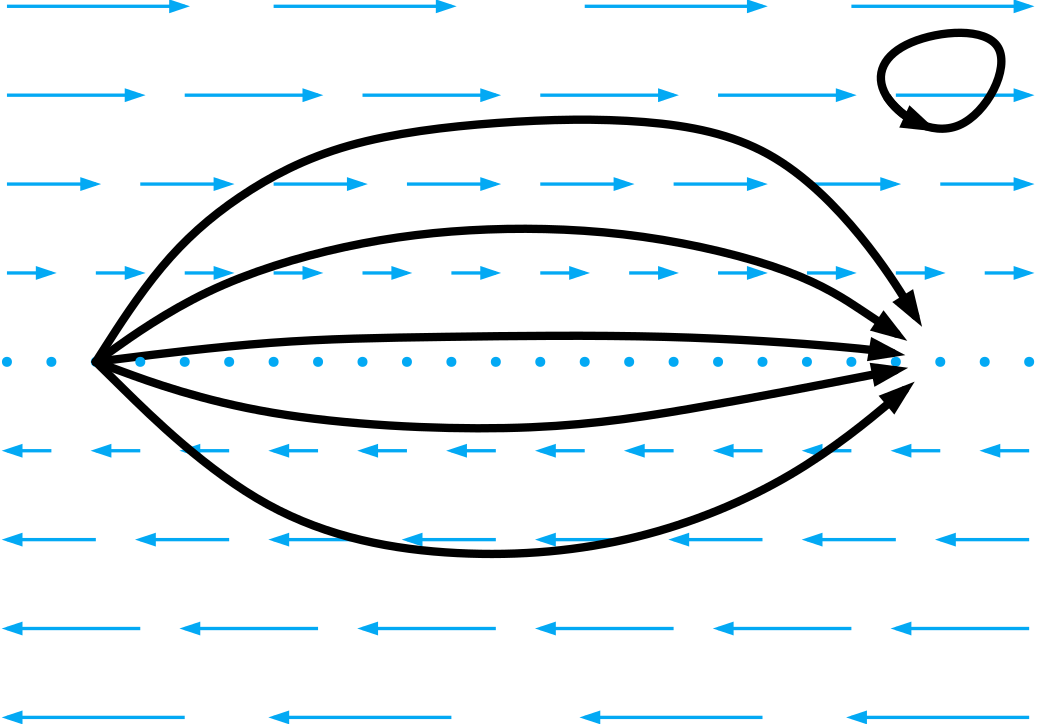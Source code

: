 <?xml version="1.0"?>
<!DOCTYPE ipe SYSTEM "ipe.dtd">
<ipe version="70218" creator="Ipe 7.2.28">
<info created="D:20130404102912" modified="D:20240326165633"/>
<ipestyle name="tungsteno">
<symbol name="arrow/arc(spx)">
<path stroke="sym-stroke" fill="sym-stroke" pen="sym-pen">
0 0 m
-1 0.333 l
-1 -0.333 l
h
</path>
</symbol>
<symbol name="arrow/farc(spx)">
<path stroke="sym-stroke" fill="white" pen="sym-pen">
0 0 m
-1 0.333 l
-1 -0.333 l
h
</path>
</symbol>
<symbol name="arrow/ptarc(spx)">
<path stroke="sym-stroke" fill="sym-stroke" pen="sym-pen">
0 0 m
-1 0.333 l
-0.8 0 l
-1 -0.333 l
h
</path>
</symbol>
<symbol name="arrow/fptarc(spx)">
<path stroke="sym-stroke" fill="white" pen="sym-pen">
0 0 m
-1 0.333 l
-0.8 0 l
-1 -0.333 l
h
</path>
</symbol>
<symbol name="mark/circle(sx)" transformations="translations">
<path fill="sym-stroke">
0.6 0 0 0.6 0 0 e
0.4 0 0 0.4 0 0 e
</path>
</symbol>
<symbol name="mark/disk(sx)" transformations="translations">
<path fill="sym-stroke">
0.6 0 0 0.6 0 0 e
</path>
</symbol>
<symbol name="mark/fdisk(sfx)" transformations="translations">
<group>
<path fill="sym-fill">
0.5 0 0 0.5 0 0 e
</path>
<path fill="sym-stroke" fillrule="eofill">
0.6 0 0 0.6 0 0 e
0.4 0 0 0.4 0 0 e
</path>
</group>
</symbol>
<symbol name="mark/box(sx)" transformations="translations">
<path fill="sym-stroke" fillrule="eofill">
-0.6 -0.6 m
0.6 -0.6 l
0.6 0.6 l
-0.6 0.6 l
h
-0.4 -0.4 m
0.4 -0.4 l
0.4 0.4 l
-0.4 0.4 l
h
</path>
</symbol>
<symbol name="mark/square(sx)" transformations="translations">
<path fill="sym-stroke">
-0.6 -0.6 m
0.6 -0.6 l
0.6 0.6 l
-0.6 0.6 l
h
</path>
</symbol>
<symbol name="mark/fsquare(sfx)" transformations="translations">
<group>
<path fill="sym-fill">
-0.5 -0.5 m
0.5 -0.5 l
0.5 0.5 l
-0.5 0.5 l
h
</path>
<path fill="sym-stroke" fillrule="eofill">
-0.6 -0.6 m
0.6 -0.6 l
0.6 0.6 l
-0.6 0.6 l
h
-0.4 -0.4 m
0.4 -0.4 l
0.4 0.4 l
-0.4 0.4 l
h
</path>
</group>
</symbol>
<symbol name="mark/cross(sx)" transformations="translations">
<group>
<path fill="sym-stroke">
-0.43 -0.57 m
0.57 0.43 l
0.43 0.57 l
-0.57 -0.43 l
h
</path>
<path fill="sym-stroke">
-0.43 0.57 m
0.57 -0.43 l
0.43 -0.57 l
-0.57 0.43 l
h
</path>
</group>
</symbol>
<symbol name="arrow/fnormal(spx)">
<path stroke="sym-stroke" fill="white" pen="sym-pen">
0 0 m
-1 0.333 l
-1 -0.333 l
h
</path>
</symbol>
<symbol name="arrow/pointed(spx)">
<path stroke="sym-stroke" fill="sym-stroke" pen="sym-pen">
0 0 m
-1 0.333 l
-0.8 0 l
-1 -0.333 l
h
</path>
</symbol>
<symbol name="arrow/fpointed(spx)">
<path stroke="sym-stroke" fill="white" pen="sym-pen">
0 0 m
-1 0.333 l
-0.8 0 l
-1 -0.333 l
h
</path>
</symbol>
<symbol name="arrow/linear(spx)">
<path stroke="sym-stroke" pen="sym-pen">
-1 0.333 m
0 0 l
-1 -0.333 l
</path>
</symbol>
<symbol name="arrow/fdouble(spx)">
<path stroke="sym-stroke" fill="white" pen="sym-pen">
0 0 m
-1 0.333 l
-1 -0.333 l
h
-1 0 m
-2 0.333 l
-2 -0.333 l
h
</path>
</symbol>
<symbol name="arrow/double(spx)">
<path stroke="sym-stroke" fill="sym-stroke" pen="sym-pen">
0 0 m
-1 0.333 l
-1 -0.333 l
h
-1 0 m
-2 0.333 l
-2 -0.333 l
h
</path>
</symbol>
<symbol name="arrow/mid-normal(spx)">
<path stroke="sym-stroke" fill="sym-stroke" pen="sym-pen">
0.5 0 m
-0.5 0.333 l
-0.5 -0.333 l
h
</path>
</symbol>
<symbol name="arrow/mid-fnormal(spx)">
<path stroke="sym-stroke" fill="white" pen="sym-pen">
0.5 0 m
-0.5 0.333 l
-0.5 -0.333 l
h
</path>
</symbol>
<symbol name="arrow/mid-pointed(spx)">
<path stroke="sym-stroke" fill="sym-stroke" pen="sym-pen">
0.5 0 m
-0.5 0.333 l
-0.3 0 l
-0.5 -0.333 l
h
</path>
</symbol>
<symbol name="arrow/mid-fpointed(spx)">
<path stroke="sym-stroke" fill="white" pen="sym-pen">
0.5 0 m
-0.5 0.333 l
-0.3 0 l
-0.5 -0.333 l
h
</path>
</symbol>
<symbol name="arrow/mid-double(spx)">
<path stroke="sym-stroke" fill="sym-stroke" pen="sym-pen">
1 0 m
0 0.333 l
0 -0.333 l
h
0 0 m
-1 0.333 l
-1 -0.333 l
h
</path>
</symbol>
<symbol name="arrow/mid-fdouble(spx)">
<path stroke="sym-stroke" fill="white" pen="sym-pen">
1 0 m
0 0.333 l
0 -0.333 l
h
0 0 m
-1 0.333 l
-1 -0.333 l
h
</path>
</symbol>
<anglesize name="22.5 deg" value="22.5"/>
<anglesize name="30 deg" value="30"/>
<anglesize name="45 deg" value="45"/>
<anglesize name="60 deg" value="60"/>
<anglesize name="90 deg" value="90"/>
<arrowsize name="large" value="10"/>
<arrowsize name="small" value="5"/>
<arrowsize name="tiny" value="3"/>
<color name="amber100" value="1 0.925 0.702"/>
<color name="amber200" value="1 0.878 0.51"/>
<color name="amber300" value="1 0.835 0.31"/>
<color name="amber400" value="1 0.792 0.157"/>
<color name="amber500" value="1 0.757 0.027"/>
<color name="amber600" value="1 0.702 0"/>
<color name="amber700" value="1 0.627 0"/>
<color name="amber800" value="1 0.561 0"/>
<color name="amber900" value="1 0.435 0"/>
<color name="blue100" value="0.733 0.871 0.984"/>
<color name="blue200" value="0.565 0.792 0.976"/>
<color name="blue300" value="0.392 0.71 0.965"/>
<color name="blue400" value="0.259 0.647 0.961"/>
<color name="blue500" value="0.129 0.588 0.953"/>
<color name="blue600" value="0.118 0.533 0.898"/>
<color name="blue700" value="0.098 0.463 0.824"/>
<color name="blue800" value="0.082 0.396 0.753"/>
<color name="blue900" value="0.051 0.278 0.631"/>
<color name="bluegray100" value="0.812 0.847 0.863"/>
<color name="bluegray200" value="0.69 0.745 0.773"/>
<color name="bluegray300" value="0.565 0.643 0.682"/>
<color name="bluegray400" value="0.471 0.565 0.612"/>
<color name="bluegray500" value="0.376 0.49 0.545"/>
<color name="bluegray600" value="0.329 0.431 0.478"/>
<color name="bluegray700" value="0.271 0.353 0.392"/>
<color name="bluegray800" value="0.216 0.278 0.31"/>
<color name="bluegray900" value="0.149 0.196 0.22"/>
<color name="brown100" value="0.843 0.8 0.784"/>
<color name="brown200" value="0.737 0.667 0.643"/>
<color name="brown300" value="0.631 0.533 0.498"/>
<color name="brown400" value="0.553 0.431 0.388"/>
<color name="brown500" value="0.475 0.333 0.282"/>
<color name="brown600" value="0.427 0.298 0.255"/>
<color name="brown700" value="0.365 0.251 0.216"/>
<color name="brown800" value="0.306 0.204 0.18"/>
<color name="brown900" value="0.243 0.153 0.137"/>
<color name="cyan100" value="0.698 0.922 0.949"/>
<color name="cyan200" value="0.502 0.871 0.918"/>
<color name="cyan300" value="0.302 0.816 0.882"/>
<color name="cyan400" value="0.149 0.776 0.855"/>
<color name="cyan500" value="0 0.737 0.831"/>
<color name="cyan600" value="0 0.675 0.757"/>
<color name="cyan700" value="0 0.592 0.655"/>
<color name="cyan800" value="0 0.514 0.561"/>
<color name="cyan900" value="0 0.376 0.392"/>
<color name="deeporange100" value="1 0.8 0.737"/>
<color name="deeporange200" value="1 0.671 0.569"/>
<color name="deeporange300" value="1 0.541 0.396"/>
<color name="deeporange400" value="1 0.439 0.263"/>
<color name="deeporange500" value="1 0.341 0.133"/>
<color name="deeporange600" value="0.957 0.318 0.118"/>
<color name="deeporange700" value="0.902 0.29 0.098"/>
<color name="deeporange800" value="0.847 0.263 0.082"/>
<color name="deeporange900" value="0.749 0.212 0.047"/>
<color name="deeppurple100" value="0.82 0.769 0.914"/>
<color name="deeppurple200" value="0.702 0.616 0.859"/>
<color name="deeppurple300" value="0.584 0.459 0.804"/>
<color name="deeppurple400" value="0.494 0.341 0.761"/>
<color name="deeppurple500" value="0.404 0.227 0.718"/>
<color name="deeppurple600" value="0.369 0.208 0.694"/>
<color name="deeppurple700" value="0.318 0.176 0.659"/>
<color name="deeppurple800" value="0.271 0.153 0.627"/>
<color name="deeppurple900" value="0.192 0.106 0.573"/>
<color name="gray100" value="0.961"/>
<color name="gray200" value="0.933"/>
<color name="gray300" value="0.878"/>
<color name="gray400" value="0.741"/>
<color name="gray500" value="0.62"/>
<color name="gray600" value="0.459"/>
<color name="gray700" value="0.38"/>
<color name="gray800" value="0.259"/>
<color name="gray900" value="0.129"/>
<color name="green100" value="0.784 0.902 0.788"/>
<color name="green200" value="0.647 0.839 0.655"/>
<color name="green300" value="0.506 0.78 0.518"/>
<color name="green400" value="0.4 0.733 0.416"/>
<color name="green500" value="0.298 0.686 0.314"/>
<color name="green600" value="0.263 0.627 0.278"/>
<color name="green700" value="0.22 0.557 0.235"/>
<color name="green800" value="0.18 0.49 0.196"/>
<color name="green900" value="0.106 0.369 0.125"/>
<color name="indigo100" value="0.773 0.792 0.914"/>
<color name="indigo200" value="0.624 0.659 0.855"/>
<color name="indigo300" value="0.475 0.525 0.796"/>
<color name="indigo400" value="0.361 0.42 0.753"/>
<color name="indigo500" value="0.247 0.318 0.71"/>
<color name="indigo600" value="0.224 0.286 0.671"/>
<color name="indigo700" value="0.188 0.247 0.624"/>
<color name="indigo800" value="0.157 0.208 0.576"/>
<color name="indigo900" value="0.102 0.137 0.494"/>
<color name="lightblue100" value="0.702 0.898 0.988"/>
<color name="lightblue200" value="0.506 0.831 0.98"/>
<color name="lightblue300" value="0.31 0.765 0.969"/>
<color name="lightblue400" value="0.161 0.714 0.965"/>
<color name="lightblue500" value="0.012 0.663 0.957"/>
<color name="lightblue600" value="0.012 0.608 0.898"/>
<color name="lightblue700" value="0.008 0.533 0.82"/>
<color name="lightblue800" value="0.008 0.467 0.741"/>
<color name="lightblue900" value="0.004 0.341 0.608"/>
<color name="lightgreen100" value="0.863 0.929 0.784"/>
<color name="lightgreen200" value="0.773 0.882 0.647"/>
<color name="lightgreen300" value="0.682 0.835 0.506"/>
<color name="lightgreen400" value="0.612 0.8 0.396"/>
<color name="lightgreen500" value="0.545 0.765 0.29"/>
<color name="lightgreen600" value="0.486 0.702 0.259"/>
<color name="lightgreen700" value="0.408 0.624 0.22"/>
<color name="lightgreen800" value="0.333 0.545 0.184"/>
<color name="lightgreen900" value="0.2 0.412 0.118"/>
<color name="lime100" value="0.941 0.957 0.765"/>
<color name="lime200" value="0.902 0.933 0.612"/>
<color name="lime300" value="0.863 0.906 0.459"/>
<color name="lime400" value="0.831 0.882 0.341"/>
<color name="lime500" value="0.804 0.863 0.224"/>
<color name="lime600" value="0.753 0.792 0.2"/>
<color name="lime700" value="0.686 0.706 0.169"/>
<color name="lime800" value="0.62 0.616 0.141"/>
<color name="lime900" value="0.51 0.467 0.09"/>
<color name="orange100" value="1 0.878 0.698"/>
<color name="orange200" value="1 0.8 0.502"/>
<color name="orange300" value="1 0.718 0.302"/>
<color name="orange400" value="1 0.655 0.149"/>
<color name="orange500" value="1 0.596 0"/>
<color name="orange600" value="0.984 0.549 0"/>
<color name="orange700" value="0.961 0.486 0"/>
<color name="orange800" value="0.937 0.424 0"/>
<color name="orange900" value="0.902 0.318 0"/>
<color name="pink100" value="0.973 0.733 0.816"/>
<color name="pink200" value="0.957 0.561 0.694"/>
<color name="pink300" value="0.941 0.384 0.573"/>
<color name="pink400" value="0.925 0.251 0.478"/>
<color name="pink500" value="0.914 0.118 0.388"/>
<color name="pink600" value="0.847 0.106 0.376"/>
<color name="pink700" value="0.761 0.094 0.357"/>
<color name="pink800" value="0.678 0.078 0.341"/>
<color name="pink900" value="0.533 0.055 0.31"/>
<color name="purple100" value="0.882 0.745 0.906"/>
<color name="purple200" value="0.808 0.576 0.847"/>
<color name="purple300" value="0.729 0.408 0.784"/>
<color name="purple400" value="0.671 0.278 0.737"/>
<color name="purple500" value="0.612 0.153 0.69"/>
<color name="purple600" value="0.557 0.141 0.667"/>
<color name="purple700" value="0.482 0.122 0.635"/>
<color name="purple800" value="0.416 0.106 0.604"/>
<color name="purple900" value="0.29 0.078 0.549"/>
<color name="red100" value="1 0.804 0.824"/>
<color name="red200" value="0.937 0.604 0.604"/>
<color name="red300" value="0.898 0.451 0.451"/>
<color name="red400" value="0.937 0.325 0.314"/>
<color name="red500" value="0.957 0.263 0.212"/>
<color name="red600" value="0.898 0.224 0.208"/>
<color name="red700" value="0.827 0.184 0.184"/>
<color name="red800" value="0.776 0.157 0.157"/>
<color name="red900" value="0.718 0.11 0.11"/>
<color name="teal100" value="0.698 0.875 0.859"/>
<color name="teal200" value="0.502 0.796 0.769"/>
<color name="teal300" value="0.302 0.714 0.675"/>
<color name="teal400" value="0.149 0.651 0.604"/>
<color name="teal500" value="0 0.588 0.533"/>
<color name="teal600" value="0 0.537 0.482"/>
<color name="teal700" value="0 0.475 0.42"/>
<color name="teal800" value="0 0.412 0.361"/>
<color name="teal900" value="0 0.302 0.251"/>
<color name="yellow100" value="1 0.976 0.769"/>
<color name="yellow200" value="1 0.961 0.616"/>
<color name="yellow300" value="1 0.945 0.463"/>
<color name="yellow400" value="1 0.933 0.345"/>
<color name="yellow500" value="1 0.922 0.231"/>
<color name="yellow600" value="0.992 0.847 0.208"/>
<color name="yellow700" value="0.984 0.753 0.176"/>
<color name="yellow800" value="0.976 0.659 0.145"/>
<color name="yellow900" value="0.961 0.498 0.09"/>
<dashstyle name="dash dot dotted" value="[4 2 1 2 1 2] 0"/>
<dashstyle name="dash dotted" value="[4 2 1 2] 0"/>
<dashstyle name="dashed" value="[4] 0"/>
<dashstyle name="dotted" value="[1 3] 0"/>
<dashstyle name="large dashed" value="[12] 0"/>
<dashstyle name="large dotted" value="[2 4] 0"/>
<dashstyle name="medium dashed" value="[8] 0"/>
<gridsize name="10 pts (~3.5 mm)" value="10"/>
<gridsize name="14 pts (~5 mm)" value="14"/>
<gridsize name="16 pts (~6 mm)" value="16"/>
<gridsize name="20 pts (~7 mm)" value="20"/>
<gridsize name="28 pts (~10 mm)" value="28"/>
<gridsize name="32 pts (~12 mm)" value="32"/>
<gridsize name="4 pts" value="4"/>
<gridsize name="56 pts (~20 mm)" value="56"/>
<gridsize name="8 pts (~3 mm)" value="8"/>
<opacity name="10%" value="0.1"/>
<opacity name="20%" value="0.2"/>
<opacity name="30%" value="0.3"/>
<opacity name="40%" value="0.4"/>
<opacity name="50%" value="0.5"/>
<opacity name="60%" value="0.6"/>
<opacity name="70%" value="0.7"/>
<opacity name="80%" value="0.8"/>
<opacity name="90%" value="0.9"/>
<pen name="fat" value="1.2"/>
<pen name="heavier" value="0.8"/>
<pen name="ultrafat" value="2"/>
<symbolsize name="large" value="5"/>
<symbolsize name="small" value="2"/>
<symbolsize name="tiny" value="1.1"/>
<textsize name="Huge" value="\Huge"/>
<textsize name="LARGE" value="\LARGE"/>
<textsize name="Large" value="\Large"/>
<textsize name="footnote" value="\footnotesize"/>
<textsize name="huge" value="\huge"/>
<textsize name="large" value="\large"/>
<textsize name="script" value="\scriptsize"/>
<textsize name="small" value="\small"/>
<textsize name="tiny" value="\tiny"/>
<textstyle name="center" begin="\begin{center}" end="\end{center}"/>
<textstyle name="item" begin="\begin{itemize}\item{}" end="\end{itemize}"/>
<textstyle name="itemize" begin="\begin{itemize}" end="\end{itemize}"/>
<tiling name="falling" angle="-60" step="4" width="1"/>
<tiling name="rising" angle="30" step="4" width="1"/>
</ipestyle>
<page>
<layer name="alpha"/>
<view layers="alpha" active="alpha"/>
<use layer="alpha" name="mark/disk(sx)" pos="384 192" size="normal" stroke="lightblue500"/>
<use name="mark/disk(sx)" pos="96 192" size="normal" stroke="lightblue500"/>
<path stroke="lightblue500" pen="fat" join="0" arrow="normal/small">
432 160 m
416 160 l
</path>
<path stroke="lightblue500" pen="fat" join="0" arrow="normal/small">
400 160 m
384 160 l
</path>
<path stroke="lightblue500" pen="fat" join="0" arrow="normal/small">
368 160 m
352 160 l
</path>
<path stroke="lightblue500" pen="fat" join="0" arrow="normal/small">
336 160 m
320 160 l
</path>
<path stroke="lightblue500" pen="fat" join="0" arrow="normal/small">
304 160 m
288 160 l
</path>
<path stroke="lightblue500" pen="fat" join="0" arrow="normal/small">
272 160 m
256 160 l
</path>
<path stroke="lightblue500" pen="fat" join="0" arrow="normal/small">
240 160 m
224 160 l
</path>
<path stroke="lightblue500" pen="fat" join="0" arrow="normal/small">
208 160 m
192 160 l
</path>
<path stroke="lightblue500" pen="fat" join="0" arrow="normal/small">
176 160 m
160 160 l
</path>
<path stroke="lightblue500" pen="fat" join="0" arrow="normal/small">
144 160 m
128 160 l
</path>
<path stroke="lightblue500" pen="fat" join="0" arrow="normal/small">
112 160 m
96 160 l
</path>
<path stroke="lightblue500" pen="fat" join="0" arrow="normal/small">
80 160 m
64 160 l
</path>
<path stroke="lightblue500" pen="fat" join="0" arrow="normal/small">
432 128 m
400 128 l
</path>
<path stroke="lightblue500" pen="fat" join="0" arrow="normal/small">
384 128 m
352 128 l
</path>
<path stroke="lightblue500" pen="fat" join="0" arrow="normal/small">
336 128 m
304 128 l
</path>
<path stroke="lightblue500" pen="fat" join="0" arrow="normal/small">
288 128 m
256 128 l
</path>
<path stroke="lightblue500" pen="fat" join="0" arrow="normal/small">
240 128 m
208 128 l
</path>
<path stroke="lightblue500" pen="fat" join="0" arrow="normal/small">
192 128 m
160 128 l
</path>
<path stroke="lightblue500" pen="fat" join="0" arrow="normal/small">
144 128 m
112 128 l
</path>
<path stroke="lightblue500" pen="fat" join="0" arrow="normal/small">
96 128 m
64 128 l
</path>
<path stroke="lightblue500" pen="fat" join="0" arrow="normal/small">
432 96 m
384 96 l
</path>
<path stroke="lightblue500" pen="fat" join="0" arrow="normal/small">
368 96 m
320 96 l
</path>
<path stroke="lightblue500" pen="fat" join="0" arrow="normal/small">
304 96 m
256 96 l
</path>
<path stroke="lightblue500" pen="fat" join="0" arrow="normal/small">
240 96 m
192 96 l
</path>
<path stroke="lightblue500" pen="fat" join="0" arrow="normal/small">
176 96 m
128 96 l
</path>
<path stroke="lightblue500" pen="fat" join="0" arrow="normal/small">
112 96 m
64 96 l
</path>
<path stroke="lightblue500" pen="fat" join="0" arrow="normal/small">
432 64 m
368 64 l
</path>
<path stroke="lightblue500" pen="fat" join="0" arrow="normal/small">
336 64 m
272 64 l
</path>
<path stroke="lightblue500" pen="fat" join="0" arrow="normal/small">
224 64 m
160 64 l
</path>
<path stroke="lightblue500" pen="fat" join="0" arrow="normal/small">
128 64 m
64 64 l
</path>
<path stroke="lightblue500" pen="fat" join="0" arrow="normal/small">
64 224 m
80 224 l
</path>
<path stroke="lightblue500" pen="fat" join="0" arrow="normal/small">
96 224 m
112 224 l
</path>
<path stroke="lightblue500" pen="fat" join="0" arrow="normal/small">
128 224 m
144 224 l
</path>
<path stroke="lightblue500" pen="fat" join="0" arrow="normal/small">
160 224 m
176 224 l
</path>
<path stroke="lightblue500" pen="fat" join="0" arrow="normal/small">
192 224 m
208 224 l
</path>
<path stroke="lightblue500" pen="fat" join="0" arrow="normal/small">
224 224 m
240 224 l
</path>
<path stroke="lightblue500" pen="fat" join="0" arrow="normal/small">
256 224 m
272 224 l
</path>
<path stroke="lightblue500" pen="fat" join="0" arrow="normal/small">
288 224 m
304 224 l
</path>
<path stroke="lightblue500" pen="fat" join="0" arrow="normal/small">
320 224 m
336 224 l
</path>
<path stroke="lightblue500" pen="fat" join="0" arrow="normal/small">
352 224 m
368 224 l
</path>
<path stroke="lightblue500" pen="fat" join="0" arrow="normal/small">
384 224 m
400 224 l
</path>
<path stroke="lightblue500" pen="fat" join="0" arrow="normal/small">
416 224 m
432 224 l
</path>
<path stroke="lightblue500" pen="fat" join="0" arrow="normal/small">
64 256 m
96 256 l
</path>
<path stroke="lightblue500" pen="fat" join="0" arrow="normal/small">
112 256 m
144 256 l
</path>
<path stroke="lightblue500" pen="fat" join="0" arrow="normal/small">
160 256 m
192 256 l
</path>
<path stroke="lightblue500" pen="fat" join="0" arrow="normal/small">
208 256 m
240 256 l
</path>
<path stroke="lightblue500" pen="fat" join="0" arrow="normal/small">
256 256 m
288 256 l
</path>
<path stroke="lightblue500" pen="fat" join="0" arrow="normal/small">
304 256 m
336 256 l
</path>
<path stroke="lightblue500" pen="fat" join="0" arrow="normal/small">
352 256 m
384 256 l
</path>
<path stroke="lightblue500" pen="fat" join="0" arrow="normal/small">
400 256 m
432 256 l
</path>
<path stroke="lightblue500" pen="fat" join="0" arrow="normal/small">
64 288 m
112 288 l
</path>
<path stroke="lightblue500" pen="fat" join="0" arrow="normal/small">
128 288 m
176 288 l
</path>
<path stroke="lightblue500" pen="fat" join="0" arrow="normal/small">
192 288 m
240 288 l
</path>
<path stroke="lightblue500" pen="fat" join="0" arrow="normal/small">
256 288 m
304 288 l
</path>
<path stroke="lightblue500" pen="fat" join="0" arrow="normal/small">
320 288 m
368 288 l
</path>
<path stroke="lightblue500" pen="fat" join="0" arrow="normal/small">
384 288 m
432 288 l
</path>
<path stroke="lightblue500" pen="fat" join="0" arrow="normal/small">
64 320 m
128 320 l
</path>
<path matrix="1 0 0 1 16 0" stroke="lightblue500" pen="fat" join="0" arrow="normal/small">
144 320 m
208 320 l
</path>
<path matrix="1 0 0 1 48 0" stroke="lightblue500" pen="fat" join="0" arrow="normal/small">
224 320 m
288 320 l
</path>
<path matrix="1 0 0 1 64 0" stroke="lightblue500" pen="fat" join="0" arrow="normal/small">
304 320 m
368 320 l
</path>
<path stroke="black" pen="3" join="0">
382.778 309.937
372.853 288.101
408.585 265.272
433.399 313.907 u
</path>
<path stroke="black" pen="3" join="0" arrow="normal/normal">
380.649 287.619 m
382.421 285.15
385.595 281.961
389.114 279.421
394.794 276.836 s
</path>
<path stroke="black" pen="3" cap="1" join="0" arrow="normal/normal">
96 192 m
119.002 227.996
146.002 251.995
184.002 271.995
241.001 278.995
295 279.995
339.999 270.995
373.999 235.995
390.945 208.631 s
</path>
<path stroke="black" pen="3" cap="1" join="0" arrow="normal/normal">
96 192 m
134.002 218.996
186.001 234.995
236.001 240.995
293 238.995
349.999 224.996
373.999 208.996
384.179 202.191 s
</path>
<path stroke="black" pen="3" cap="1" join="0" arrow="normal/normal">
96 192 m
160.002 199.996
217.001 200.996
304 201.996
371.999 196.996
382.733 195.199 s
</path>
<path stroke="black" pen="3" cap="1" join="0" arrow="normal/normal">
96 192 m
153.002 170.996
250.001 165.996
307 173.996
383.776 188.958 s
</path>
<path stroke="black" pen="3" cap="1" join="0" arrow="normal/normal">
96 192 m
156.002 132.997
227.001 119.997
292 125.997
348.999 149.997
387.153 181.847 s
</path>
<use name="mark/disk(sx)" pos="64 192" size="normal" stroke="lightblue500"/>
<use name="mark/disk(sx)" pos="80 192" size="normal" stroke="lightblue500"/>
<use name="mark/disk(sx)" pos="112 192" size="normal" stroke="lightblue500"/>
<use name="mark/disk(sx)" pos="128 192" size="normal" stroke="lightblue500"/>
<use name="mark/disk(sx)" pos="144 192" size="normal" stroke="lightblue500"/>
<use name="mark/disk(sx)" pos="160 192" size="normal" stroke="lightblue500"/>
<use name="mark/disk(sx)" pos="176 192" size="normal" stroke="lightblue500"/>
<use name="mark/disk(sx)" pos="192 192" size="normal" stroke="lightblue500"/>
<use name="mark/disk(sx)" pos="208 192" size="normal" stroke="lightblue500"/>
<use name="mark/disk(sx)" pos="224 192" size="normal" stroke="lightblue500"/>
<use name="mark/disk(sx)" pos="240 192" size="normal" stroke="lightblue500"/>
<use name="mark/disk(sx)" pos="256 192" size="normal" stroke="lightblue500"/>
<use name="mark/disk(sx)" pos="272 192" size="normal" stroke="lightblue500"/>
<use name="mark/disk(sx)" pos="288 192" size="normal" stroke="lightblue500"/>
<use name="mark/disk(sx)" pos="304 192" size="normal" stroke="lightblue500"/>
<use name="mark/disk(sx)" pos="320 192" size="normal" stroke="lightblue500"/>
<use name="mark/disk(sx)" pos="336 192" size="normal" stroke="lightblue500"/>
<use name="mark/disk(sx)" pos="352 192" size="normal" stroke="lightblue500"/>
<use name="mark/disk(sx)" pos="368 192" size="normal" stroke="lightblue500"/>
<use name="mark/disk(sx)" pos="400 192" size="normal" stroke="lightblue500"/>
<use name="mark/disk(sx)" pos="416 192" size="normal" stroke="lightblue500"/>
<use name="mark/disk(sx)" pos="432 192" size="normal" stroke="lightblue500"/>
</page>
</ipe>
